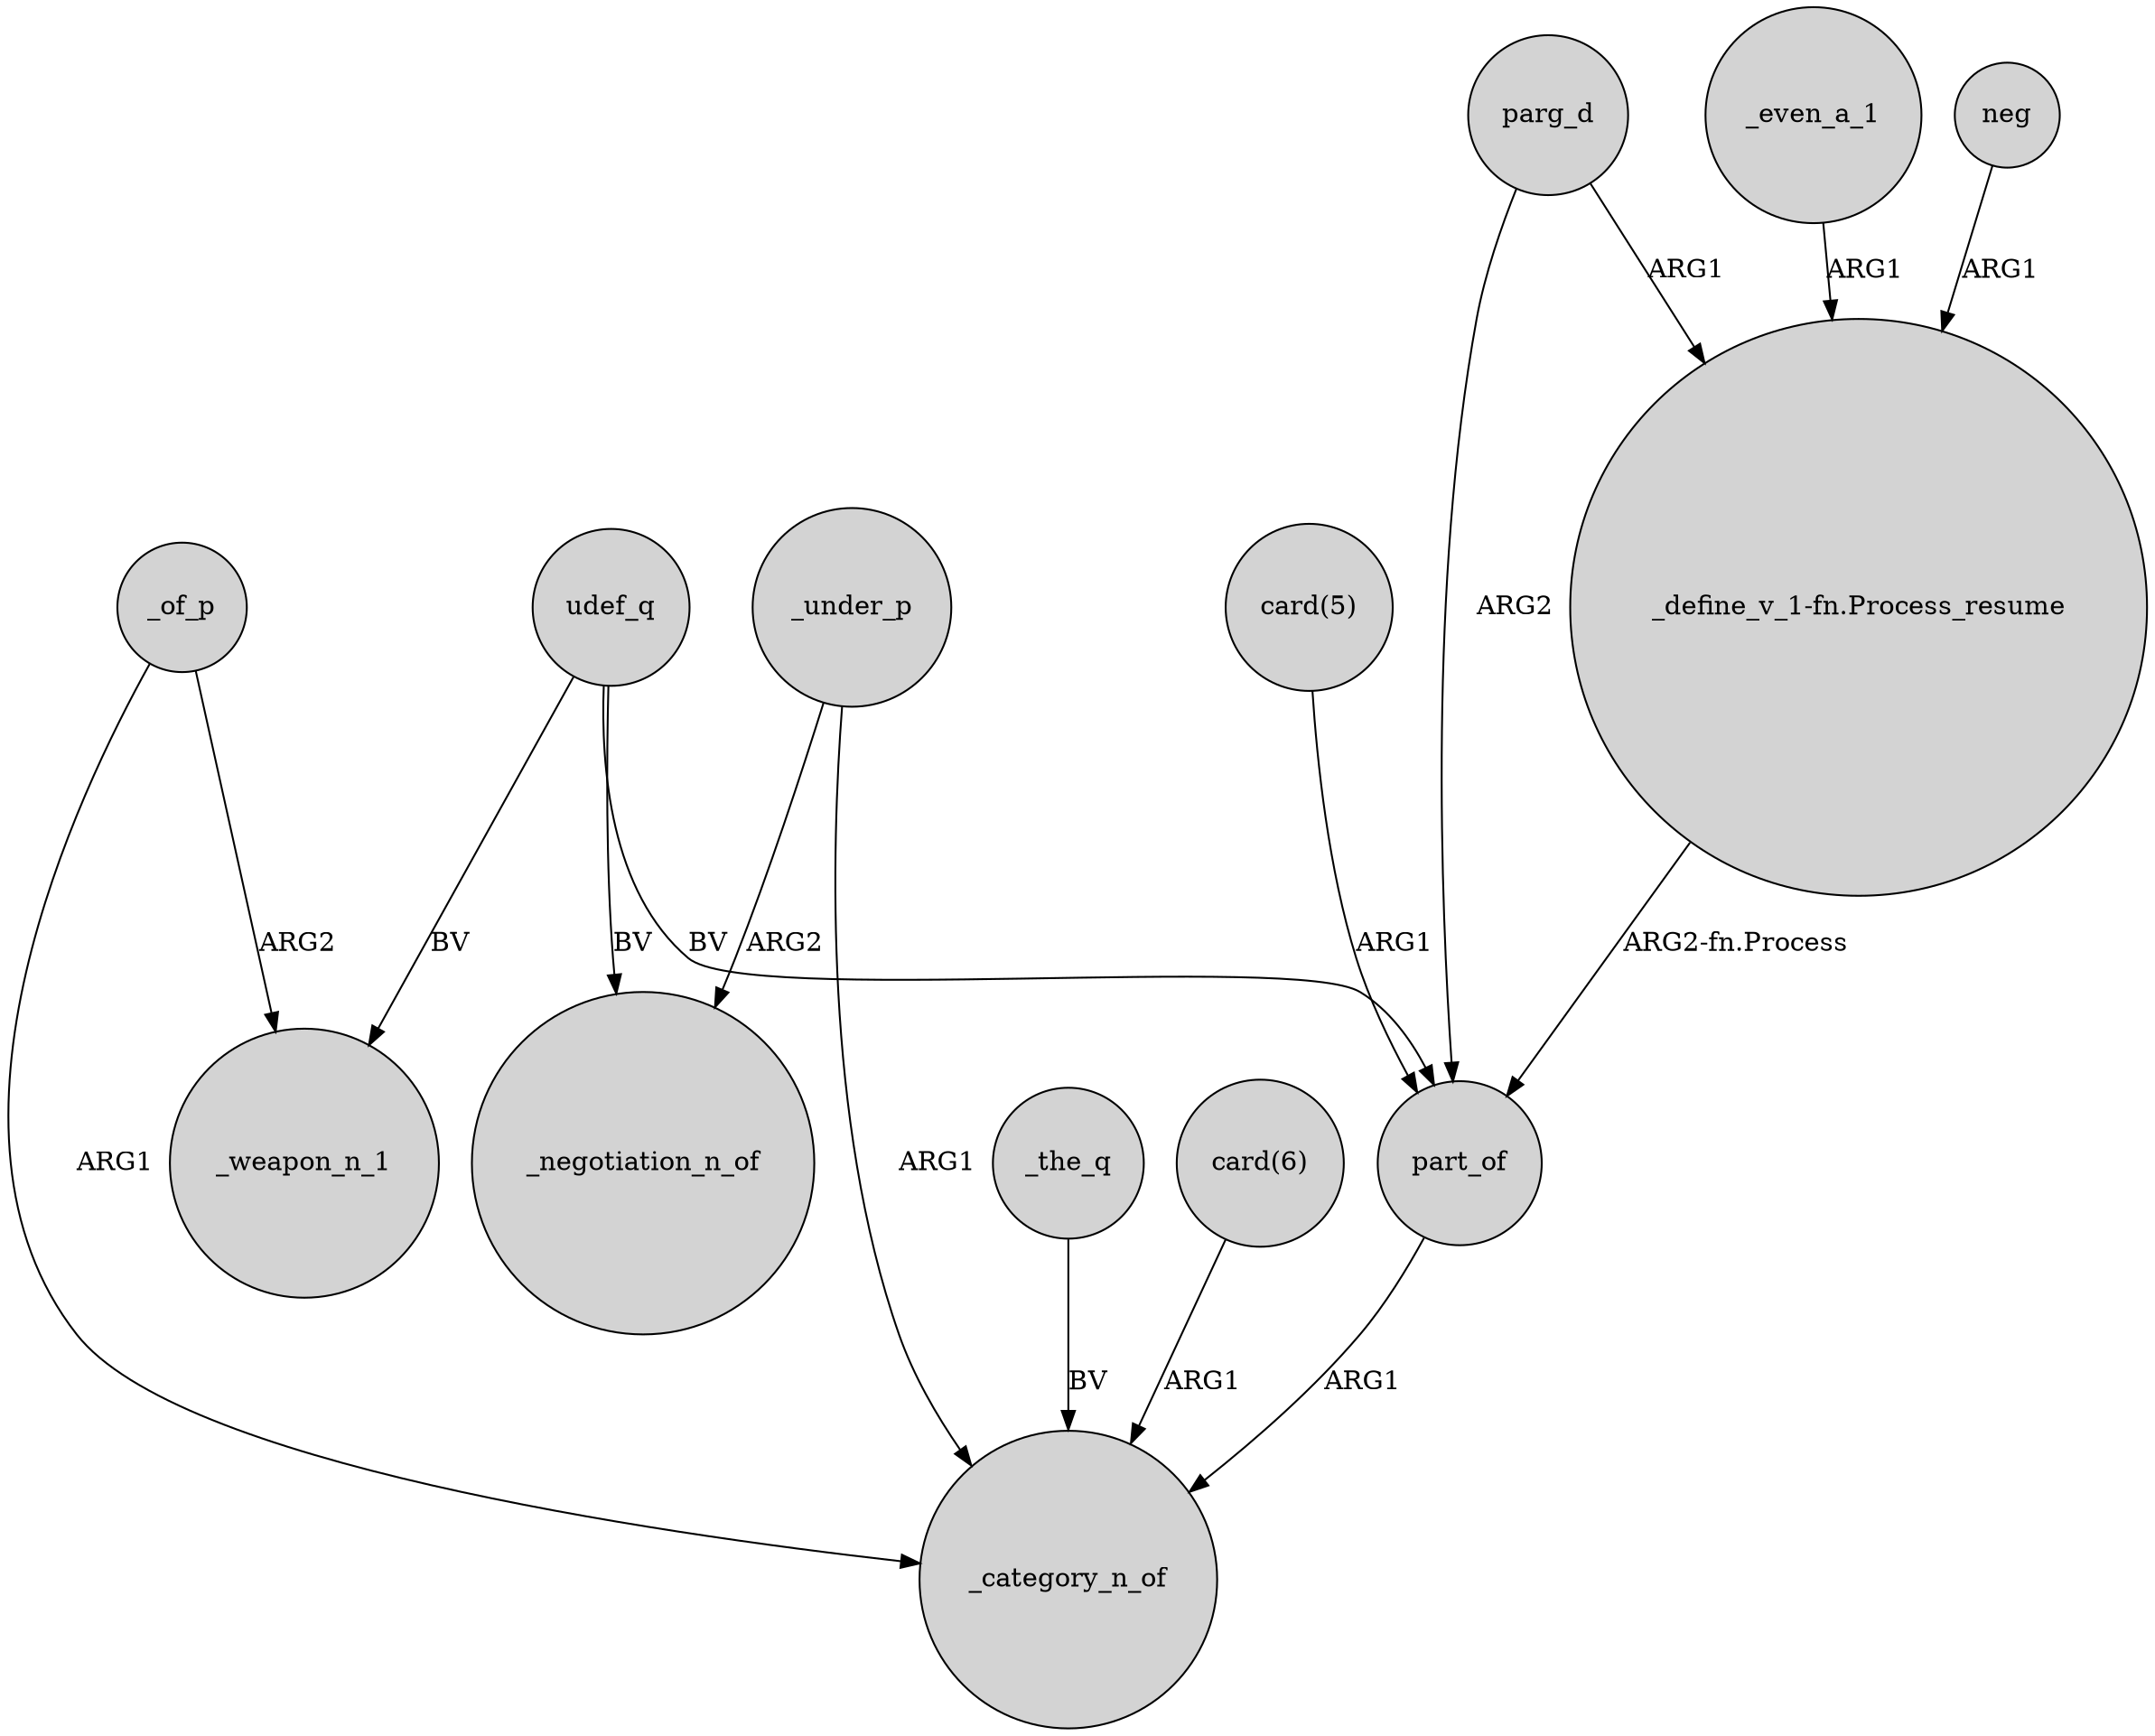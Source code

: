 digraph {
	node [shape=circle style=filled]
	udef_q -> _weapon_n_1 [label=BV]
	_even_a_1 -> "_define_v_1-fn.Process_resume" [label=ARG1]
	"card(5)" -> part_of [label=ARG1]
	neg -> "_define_v_1-fn.Process_resume" [label=ARG1]
	_under_p -> _category_n_of [label=ARG1]
	_of_p -> _category_n_of [label=ARG1]
	_the_q -> _category_n_of [label=BV]
	parg_d -> "_define_v_1-fn.Process_resume" [label=ARG1]
	"card(6)" -> _category_n_of [label=ARG1]
	udef_q -> _negotiation_n_of [label=BV]
	udef_q -> part_of [label=BV]
	parg_d -> part_of [label=ARG2]
	"_define_v_1-fn.Process_resume" -> part_of [label="ARG2-fn.Process"]
	part_of -> _category_n_of [label=ARG1]
	_under_p -> _negotiation_n_of [label=ARG2]
	_of_p -> _weapon_n_1 [label=ARG2]
}
